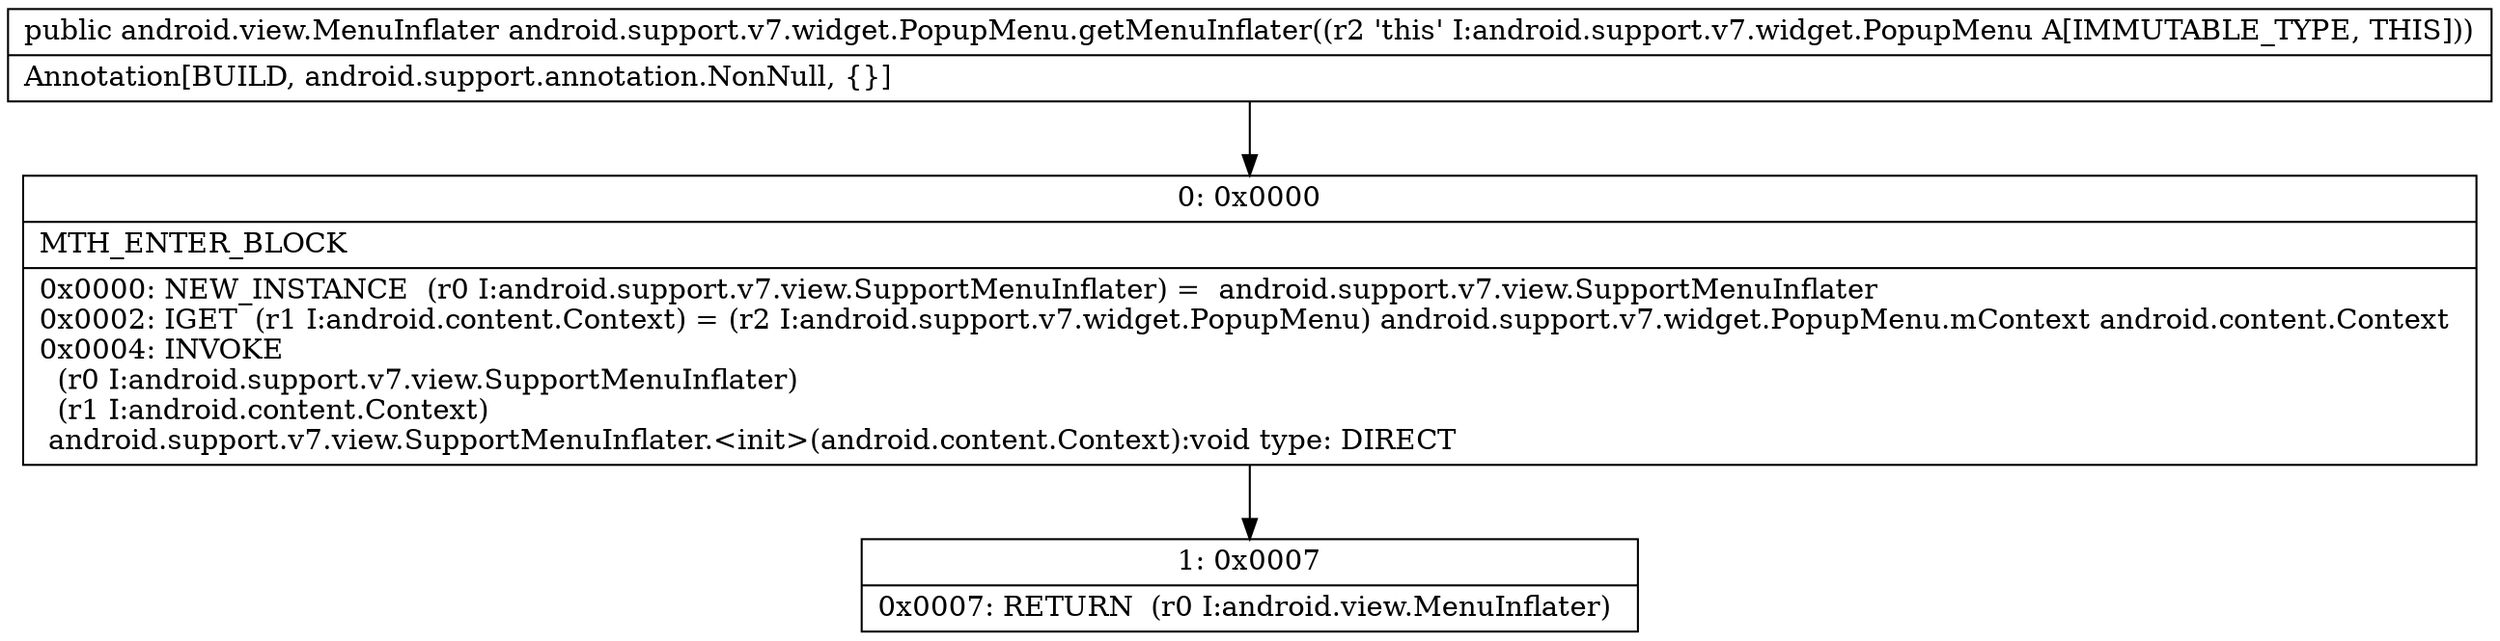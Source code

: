 digraph "CFG forandroid.support.v7.widget.PopupMenu.getMenuInflater()Landroid\/view\/MenuInflater;" {
Node_0 [shape=record,label="{0\:\ 0x0000|MTH_ENTER_BLOCK\l|0x0000: NEW_INSTANCE  (r0 I:android.support.v7.view.SupportMenuInflater) =  android.support.v7.view.SupportMenuInflater \l0x0002: IGET  (r1 I:android.content.Context) = (r2 I:android.support.v7.widget.PopupMenu) android.support.v7.widget.PopupMenu.mContext android.content.Context \l0x0004: INVOKE  \l  (r0 I:android.support.v7.view.SupportMenuInflater)\l  (r1 I:android.content.Context)\l android.support.v7.view.SupportMenuInflater.\<init\>(android.content.Context):void type: DIRECT \l}"];
Node_1 [shape=record,label="{1\:\ 0x0007|0x0007: RETURN  (r0 I:android.view.MenuInflater) \l}"];
MethodNode[shape=record,label="{public android.view.MenuInflater android.support.v7.widget.PopupMenu.getMenuInflater((r2 'this' I:android.support.v7.widget.PopupMenu A[IMMUTABLE_TYPE, THIS]))  | Annotation[BUILD, android.support.annotation.NonNull, \{\}]\l}"];
MethodNode -> Node_0;
Node_0 -> Node_1;
}

